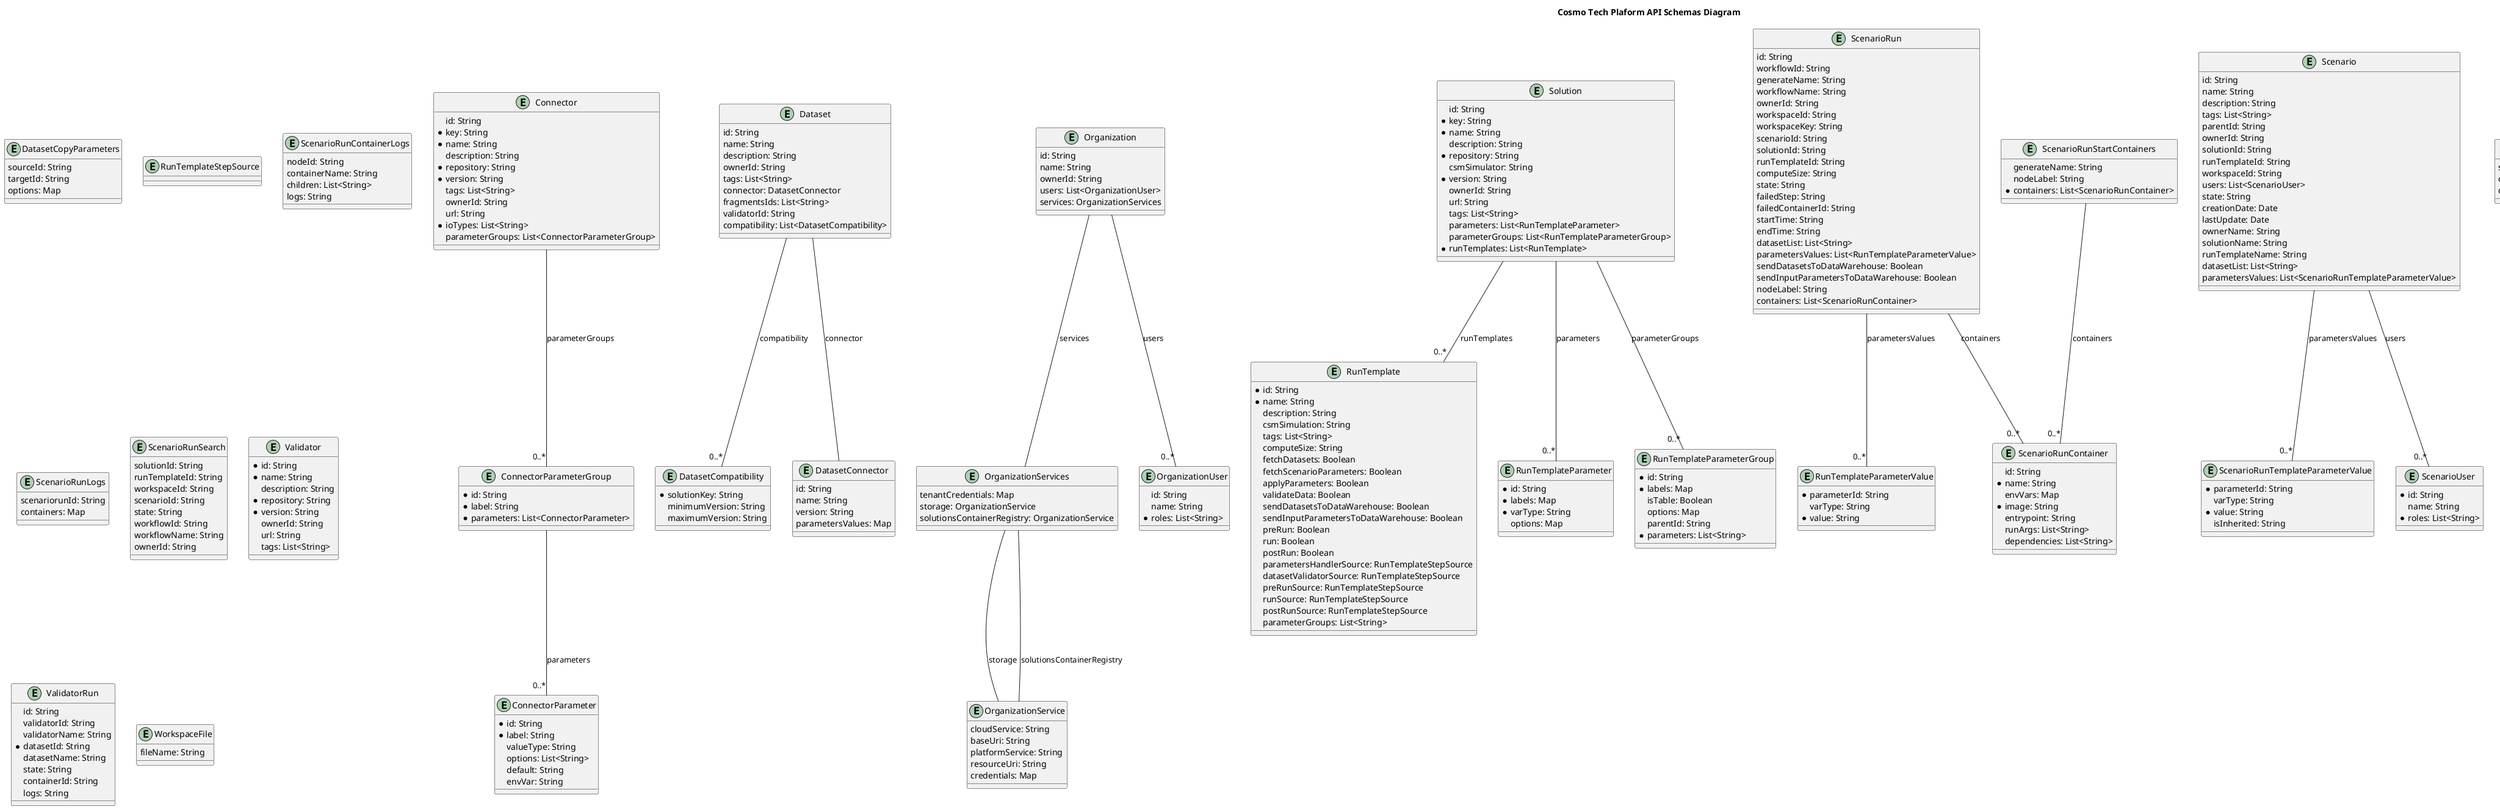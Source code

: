 @startuml

title Cosmo Tech Plaform API Schemas Diagram

entity Connector { 
    id: String
    * key: String
    * name: String
    description: String
    * repository: String
    * version: String
    tags: List<String>
    ownerId: String
    url: String
    * ioTypes: List<String>
    parameterGroups: List<ConnectorParameterGroup>
}

entity ConnectorParameter { 
    * id: String
    * label: String
    valueType: String
    options: List<String>
    default: String
    envVar: String
}

entity ConnectorParameterGroup { 
    * id: String
    * label: String
    * parameters: List<ConnectorParameter>
}

entity Dataset { 
    id: String
    name: String
    description: String
    ownerId: String
    tags: List<String>
    connector: DatasetConnector
    fragmentsIds: List<String>
    validatorId: String
    compatibility: List<DatasetCompatibility>
}

entity DatasetCompatibility { 
    * solutionKey: String
    minimumVersion: String
    maximumVersion: String
}

entity DatasetConnector { 
    id: String
    name: String
    version: String
    parametersValues: Map
}

entity DatasetCopyParameters { 
    sourceId: String
    targetId: String
    options: Map
}

entity Organization { 
    id: String
    name: String
    ownerId: String
    users: List<OrganizationUser>
    services: OrganizationServices
}

entity OrganizationService { 
    cloudService: String
    baseUri: String
    platformService: String
    resourceUri: String
    credentials: Map
}

entity OrganizationServices { 
    tenantCredentials: Map
    storage: OrganizationService
    solutionsContainerRegistry: OrganizationService
}

entity OrganizationUser { 
    id: String
    name: String
    * roles: List<String>
}

entity RunTemplate { 
    * id: String
    * name: String
    description: String
    csmSimulation: String
    tags: List<String>
    computeSize: String
    fetchDatasets: Boolean
    fetchScenarioParameters: Boolean
    applyParameters: Boolean
    validateData: Boolean
    sendDatasetsToDataWarehouse: Boolean
    sendInputParametersToDataWarehouse: Boolean
    preRun: Boolean
    run: Boolean
    postRun: Boolean
    parametersHandlerSource: RunTemplateStepSource
    datasetValidatorSource: RunTemplateStepSource
    preRunSource: RunTemplateStepSource
    runSource: RunTemplateStepSource
    postRunSource: RunTemplateStepSource
    parameterGroups: List<String>
}

entity RunTemplateParameter { 
    * id: String
    * labels: Map
    * varType: String
    options: Map
}

entity RunTemplateParameterGroup { 
    * id: String
    * labels: Map
    isTable: Boolean
    options: Map
    parentId: String
    * parameters: List<String>
}

entity RunTemplateParameterValue { 
    * parameterId: String
    varType: String
    * value: String
}

entity RunTemplateStepSource { 
}

entity Scenario { 
    id: String
    name: String
    description: String
    tags: List<String>
    parentId: String
    ownerId: String
    solutionId: String
    runTemplateId: String
    workspaceId: String
    users: List<ScenarioUser>
    state: String
    creationDate: Date
    lastUpdate: Date
    ownerName: String
    solutionName: String
    runTemplateName: String
    datasetList: List<String>
    parametersValues: List<ScenarioRunTemplateParameterValue>
}

entity ScenarioChangedParameterValue { 
    parameterId: String
    varType: String
    value: String
    comparedValue: String
}

entity ScenarioComparisonResult { 
    scenarioId: String
    comparedScenarioId: String
    changedValues: List<ScenarioChangedParameterValue>
}

entity ScenarioRun { 
    id: String
    workflowId: String
    generateName: String
    workflowName: String
    ownerId: String
    workspaceId: String
    workspaceKey: String
    scenarioId: String
    solutionId: String
    runTemplateId: String
    computeSize: String
    state: String
    failedStep: String
    failedContainerId: String
    startTime: String
    endTime: String
    datasetList: List<String>
    parametersValues: List<RunTemplateParameterValue>
    sendDatasetsToDataWarehouse: Boolean
    sendInputParametersToDataWarehouse: Boolean
    nodeLabel: String
    containers: List<ScenarioRunContainer>
}

entity ScenarioRunContainer { 
    id: String
    * name: String
    envVars: Map
    * image: String
    entrypoint: String
    runArgs: List<String>
    dependencies: List<String>
}

entity ScenarioRunContainerLogs { 
    nodeId: String
    containerName: String
    children: List<String>
    logs: String
}

entity ScenarioRunLogs { 
    scenariorunId: String
    containers: Map
}

entity ScenarioRunSearch { 
    solutionId: String
    runTemplateId: String
    workspaceId: String
    scenarioId: String
    state: String
    workflowId: String
    workflowName: String
    ownerId: String
}

entity ScenarioRunStartContainers { 
    generateName: String
    nodeLabel: String
    * containers: List<ScenarioRunContainer>
}

entity ScenarioRunTemplateParameterValue { 
    * parameterId: String
    varType: String
    * value: String
    isInherited: String
}

entity ScenarioUser { 
    * id: String
    name: String
    * roles: List<String>
}

entity Solution { 
    id: String
    * key: String
    * name: String
    description: String
    * repository: String
    csmSimulator: String
    * version: String
    ownerId: String
    url: String
    tags: List<String>
    parameters: List<RunTemplateParameter>
    parameterGroups: List<RunTemplateParameterGroup>
    * runTemplates: List<RunTemplate>
}

entity User { 
    id: String
    name: String
    platformRoles: List<String>
    organizations: List<UserOrganization>
}

entity UserOrganization { 
    id: String
    name: String
    roles: List<String>
    workspaces: List<UserWorkspace>
}

entity UserWorkspace { 
    id: String
    name: String
    roles: List<String>
}

entity Validator { 
    * id: String
    * name: String
    description: String
    * repository: String
    * version: String
    ownerId: String
    url: String
    tags: List<String>
}

entity ValidatorRun { 
    id: String
    validatorId: String
    validatorName: String
    * datasetId: String
    datasetName: String
    state: String
    containerId: String
    logs: String
}

entity Workspace { 
    id: String
    * key: String
    * name: String
    description: String
    version: String
    tags: List<String>
    ownerId: String
    * solution: WorkspaceSolution
    users: List<WorkspaceUser>
    webApp: WorkspaceWebApp
    sendInputToDataWarehouse: Boolean
}

entity WorkspaceFile { 
    fileName: String
}

entity WorkspaceSolution { 
    * solutionId: String
    runTemplateFilter: List<String>
    defaultRunTemplateDataset: Map
}

entity WorkspaceUser { 
    * id: String
    name: String
    * roles: List<String>
}

entity WorkspaceWebApp { 
    * url: String
    iframes: Map
    options: Map
}


Connector -- "0..*" ConnectorParameterGroup : parameterGroups
Organization -- "0..*" OrganizationUser : users
Organization -- OrganizationServices : services
User -- "0..*" UserOrganization : organizations
UserOrganization -- "0..*" UserWorkspace : workspaces
Solution -- "0..*" RunTemplateParameter : parameters
Solution -- "0..*" RunTemplateParameterGroup : parameterGroups
Solution -- "0..*" RunTemplate : runTemplates
ScenarioComparisonResult -- "0..*" ScenarioChangedParameterValue : changedValues
Dataset -- DatasetConnector : connector
Dataset -- "0..*" DatasetCompatibility : compatibility
ConnectorParameterGroup -- "0..*" ConnectorParameter : parameters
OrganizationServices -- OrganizationService : storage
OrganizationServices -- OrganizationService : solutionsContainerRegistry
Scenario -- "0..*" ScenarioUser : users
Scenario -- "0..*" ScenarioRunTemplateParameterValue : parametersValues
ScenarioRun -- "0..*" RunTemplateParameterValue : parametersValues
ScenarioRun -- "0..*" ScenarioRunContainer : containers
ScenarioRunStartContainers -- "0..*" ScenarioRunContainer : containers
Workspace -- WorkspaceSolution : solution
Workspace -- "0..*" WorkspaceUser : users
Workspace -- WorkspaceWebApp : webApp

@enduml